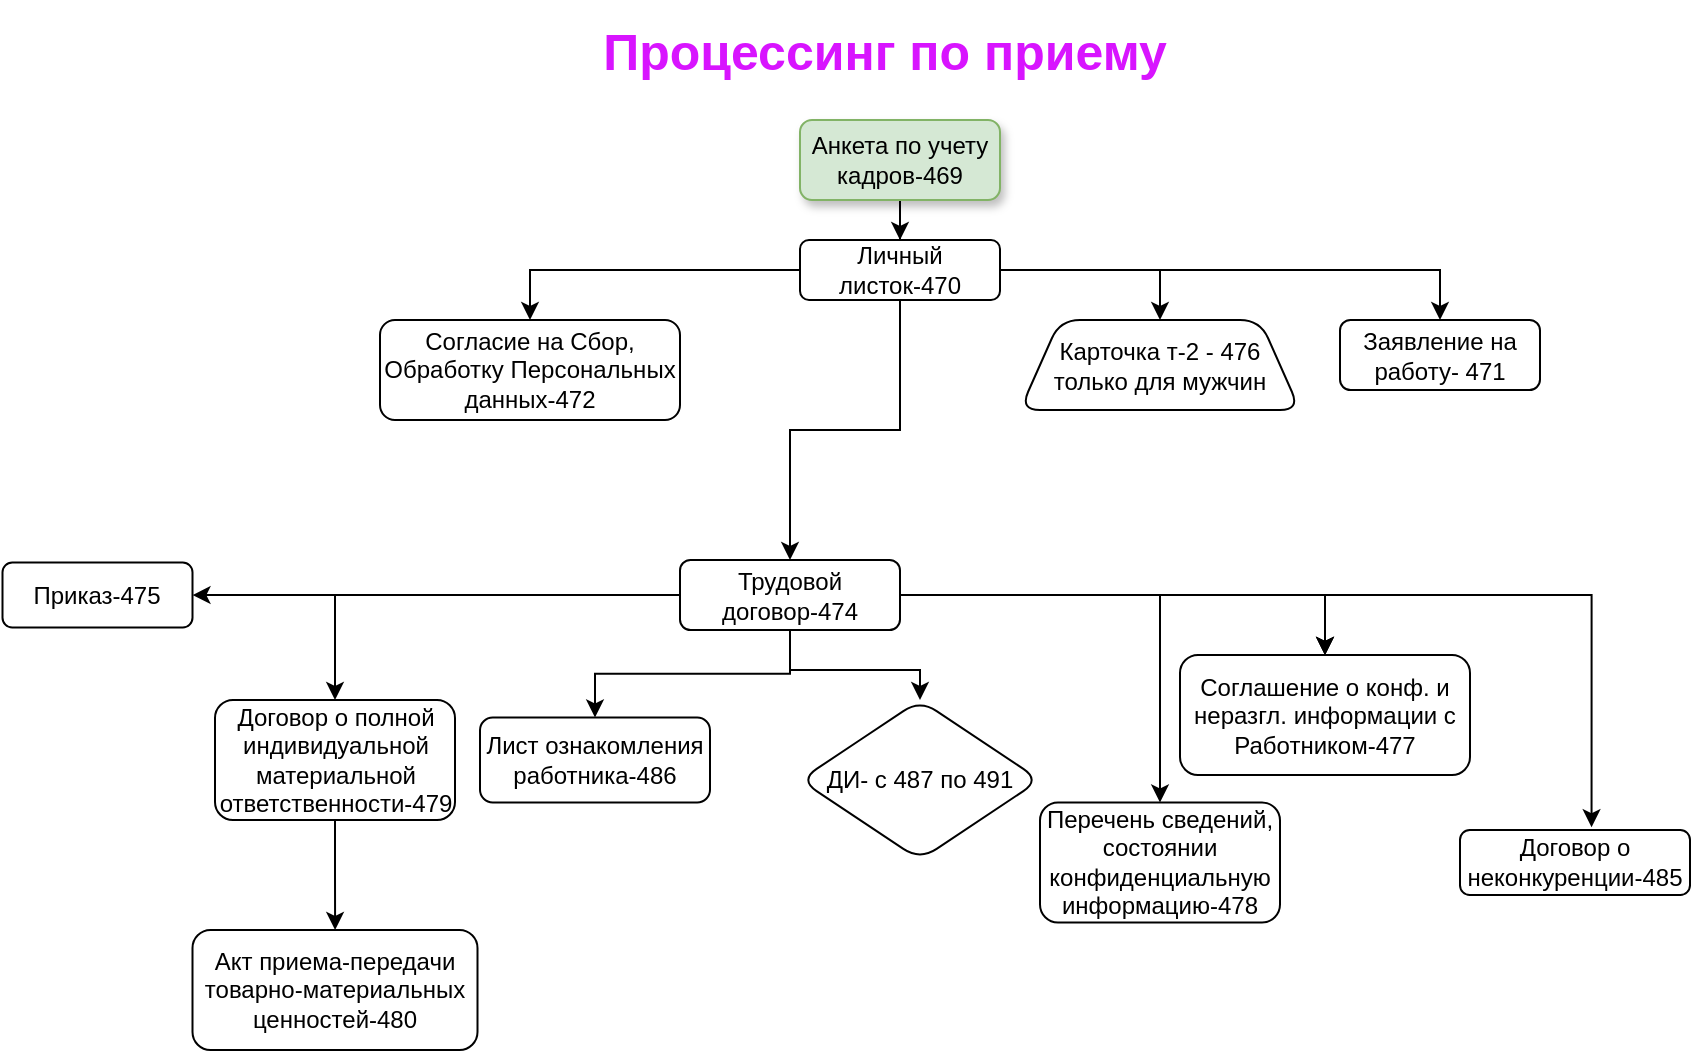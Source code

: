 <mxfile version="24.8.1">
  <diagram name="Страница — 1" id="RokCmYcQlxsk97vdpGgN">
    <mxGraphModel dx="2327" dy="796" grid="1" gridSize="10" guides="1" tooltips="1" connect="1" arrows="1" fold="1" page="1" pageScale="1" pageWidth="827" pageHeight="1169" math="0" shadow="0">
      <root>
        <mxCell id="0" />
        <mxCell id="1" parent="0" />
        <mxCell id="csoe86WIQfcex7oyNqo1-3" value="" style="edgeStyle=orthogonalEdgeStyle;rounded=0;orthogonalLoop=1;jettySize=auto;html=1;" edge="1" parent="1" source="csoe86WIQfcex7oyNqo1-1" target="csoe86WIQfcex7oyNqo1-2">
          <mxGeometry relative="1" as="geometry" />
        </mxCell>
        <mxCell id="csoe86WIQfcex7oyNqo1-1" value="Анкета по учету кадров-469" style="rounded=1;whiteSpace=wrap;html=1;shadow=1;glass=0;fillColor=#d5e8d4;strokeColor=#82b366;" vertex="1" parent="1">
          <mxGeometry x="330" y="70" width="100" height="40" as="geometry" />
        </mxCell>
        <mxCell id="csoe86WIQfcex7oyNqo1-5" value="" style="edgeStyle=orthogonalEdgeStyle;rounded=0;orthogonalLoop=1;jettySize=auto;html=1;" edge="1" parent="1" source="csoe86WIQfcex7oyNqo1-2" target="csoe86WIQfcex7oyNqo1-4">
          <mxGeometry relative="1" as="geometry" />
        </mxCell>
        <mxCell id="csoe86WIQfcex7oyNqo1-7" value="" style="edgeStyle=orthogonalEdgeStyle;rounded=0;orthogonalLoop=1;jettySize=auto;html=1;" edge="1" parent="1" source="csoe86WIQfcex7oyNqo1-2" target="csoe86WIQfcex7oyNqo1-6">
          <mxGeometry relative="1" as="geometry" />
        </mxCell>
        <mxCell id="csoe86WIQfcex7oyNqo1-9" value="" style="edgeStyle=orthogonalEdgeStyle;rounded=0;orthogonalLoop=1;jettySize=auto;html=1;" edge="1" parent="1" source="csoe86WIQfcex7oyNqo1-2" target="csoe86WIQfcex7oyNqo1-8">
          <mxGeometry relative="1" as="geometry" />
        </mxCell>
        <mxCell id="csoe86WIQfcex7oyNqo1-11" value="" style="edgeStyle=orthogonalEdgeStyle;rounded=0;orthogonalLoop=1;jettySize=auto;html=1;" edge="1" parent="1" source="csoe86WIQfcex7oyNqo1-2" target="csoe86WIQfcex7oyNqo1-10">
          <mxGeometry relative="1" as="geometry" />
        </mxCell>
        <mxCell id="csoe86WIQfcex7oyNqo1-2" value="Личный листок-470" style="rounded=1;whiteSpace=wrap;html=1;" vertex="1" parent="1">
          <mxGeometry x="330" y="130" width="100" height="30" as="geometry" />
        </mxCell>
        <mxCell id="csoe86WIQfcex7oyNqo1-4" value="Согласие на Сбор, Обработку Персональных данных-472" style="whiteSpace=wrap;html=1;rounded=1;" vertex="1" parent="1">
          <mxGeometry x="120" y="170" width="150" height="50" as="geometry" />
        </mxCell>
        <mxCell id="csoe86WIQfcex7oyNqo1-6" value="Заявление на работу- 471" style="whiteSpace=wrap;html=1;rounded=1;" vertex="1" parent="1">
          <mxGeometry x="600" y="170" width="100" height="35" as="geometry" />
        </mxCell>
        <mxCell id="csoe86WIQfcex7oyNqo1-8" value="Карточка т-2 - 476&lt;br&gt;только для мужчин" style="shape=trapezoid;perimeter=trapezoidPerimeter;whiteSpace=wrap;html=1;fixedSize=1;rounded=1;" vertex="1" parent="1">
          <mxGeometry x="440" y="170" width="140" height="45" as="geometry" />
        </mxCell>
        <mxCell id="csoe86WIQfcex7oyNqo1-13" value="" style="edgeStyle=orthogonalEdgeStyle;rounded=0;orthogonalLoop=1;jettySize=auto;html=1;" edge="1" parent="1" source="csoe86WIQfcex7oyNqo1-10" target="csoe86WIQfcex7oyNqo1-12">
          <mxGeometry relative="1" as="geometry" />
        </mxCell>
        <mxCell id="csoe86WIQfcex7oyNqo1-15" value="" style="edgeStyle=orthogonalEdgeStyle;rounded=0;orthogonalLoop=1;jettySize=auto;html=1;" edge="1" parent="1" source="csoe86WIQfcex7oyNqo1-10" target="csoe86WIQfcex7oyNqo1-14">
          <mxGeometry relative="1" as="geometry" />
        </mxCell>
        <mxCell id="csoe86WIQfcex7oyNqo1-16" value="" style="edgeStyle=orthogonalEdgeStyle;rounded=0;orthogonalLoop=1;jettySize=auto;html=1;" edge="1" parent="1" source="csoe86WIQfcex7oyNqo1-10" target="csoe86WIQfcex7oyNqo1-14">
          <mxGeometry relative="1" as="geometry" />
        </mxCell>
        <mxCell id="csoe86WIQfcex7oyNqo1-20" value="" style="edgeStyle=orthogonalEdgeStyle;rounded=0;orthogonalLoop=1;jettySize=auto;html=1;" edge="1" parent="1" source="csoe86WIQfcex7oyNqo1-10" target="csoe86WIQfcex7oyNqo1-14">
          <mxGeometry relative="1" as="geometry" />
        </mxCell>
        <mxCell id="csoe86WIQfcex7oyNqo1-24" value="" style="edgeStyle=orthogonalEdgeStyle;rounded=0;orthogonalLoop=1;jettySize=auto;html=1;entryX=0.572;entryY=-0.043;entryDx=0;entryDy=0;entryPerimeter=0;" edge="1" parent="1" source="csoe86WIQfcex7oyNqo1-10" target="csoe86WIQfcex7oyNqo1-23">
          <mxGeometry relative="1" as="geometry">
            <mxPoint x="707.5" y="425" as="targetPoint" />
          </mxGeometry>
        </mxCell>
        <mxCell id="csoe86WIQfcex7oyNqo1-26" value="" style="edgeStyle=orthogonalEdgeStyle;rounded=0;orthogonalLoop=1;jettySize=auto;html=1;" edge="1" parent="1" source="csoe86WIQfcex7oyNqo1-10" target="csoe86WIQfcex7oyNqo1-25">
          <mxGeometry relative="1" as="geometry" />
        </mxCell>
        <mxCell id="csoe86WIQfcex7oyNqo1-28" value="" style="edgeStyle=orthogonalEdgeStyle;rounded=0;orthogonalLoop=1;jettySize=auto;html=1;" edge="1" parent="1" source="csoe86WIQfcex7oyNqo1-10" target="csoe86WIQfcex7oyNqo1-27">
          <mxGeometry relative="1" as="geometry" />
        </mxCell>
        <mxCell id="csoe86WIQfcex7oyNqo1-29" style="edgeStyle=orthogonalEdgeStyle;rounded=0;orthogonalLoop=1;jettySize=auto;html=1;" edge="1" parent="1" source="csoe86WIQfcex7oyNqo1-10" target="csoe86WIQfcex7oyNqo1-21">
          <mxGeometry relative="1" as="geometry" />
        </mxCell>
        <mxCell id="csoe86WIQfcex7oyNqo1-33" value="" style="edgeStyle=orthogonalEdgeStyle;rounded=0;orthogonalLoop=1;jettySize=auto;html=1;" edge="1" parent="1" source="csoe86WIQfcex7oyNqo1-10" target="csoe86WIQfcex7oyNqo1-32">
          <mxGeometry relative="1" as="geometry" />
        </mxCell>
        <mxCell id="csoe86WIQfcex7oyNqo1-10" value="Трудовой договор-474" style="rounded=1;whiteSpace=wrap;html=1;" vertex="1" parent="1">
          <mxGeometry x="270" y="290" width="110" height="35" as="geometry" />
        </mxCell>
        <mxCell id="csoe86WIQfcex7oyNqo1-12" value="Приказ-475" style="whiteSpace=wrap;html=1;rounded=1;" vertex="1" parent="1">
          <mxGeometry x="-68.75" y="291.25" width="95" height="32.5" as="geometry" />
        </mxCell>
        <mxCell id="csoe86WIQfcex7oyNqo1-14" value="Соглашение о конф. и неразгл. информации с Работником-477" style="rounded=1;whiteSpace=wrap;html=1;" vertex="1" parent="1">
          <mxGeometry x="520" y="337.5" width="145" height="60" as="geometry" />
        </mxCell>
        <mxCell id="csoe86WIQfcex7oyNqo1-35" value="" style="edgeStyle=orthogonalEdgeStyle;rounded=0;orthogonalLoop=1;jettySize=auto;html=1;" edge="1" parent="1" source="csoe86WIQfcex7oyNqo1-21" target="csoe86WIQfcex7oyNqo1-34">
          <mxGeometry relative="1" as="geometry" />
        </mxCell>
        <mxCell id="csoe86WIQfcex7oyNqo1-21" value="Договор о полной индивидуальной материальной ответственности-479" style="rounded=1;whiteSpace=wrap;html=1;" vertex="1" parent="1">
          <mxGeometry x="37.5" y="360" width="120" height="60" as="geometry" />
        </mxCell>
        <mxCell id="csoe86WIQfcex7oyNqo1-23" value="Договор о неконкуренции-485" style="rounded=1;whiteSpace=wrap;html=1;" vertex="1" parent="1">
          <mxGeometry x="660" y="425" width="115" height="32.5" as="geometry" />
        </mxCell>
        <mxCell id="csoe86WIQfcex7oyNqo1-25" value="Перечень сведений, состоянии конфиденциальную информацию-478" style="rounded=1;whiteSpace=wrap;html=1;" vertex="1" parent="1">
          <mxGeometry x="450" y="411.25" width="120" height="60" as="geometry" />
        </mxCell>
        <mxCell id="csoe86WIQfcex7oyNqo1-27" value="Лист ознакомления работника-486" style="rounded=1;whiteSpace=wrap;html=1;" vertex="1" parent="1">
          <mxGeometry x="170" y="368.75" width="115" height="42.5" as="geometry" />
        </mxCell>
        <mxCell id="csoe86WIQfcex7oyNqo1-32" value="ДИ- с 487 по 491" style="rhombus;whiteSpace=wrap;html=1;rounded=1;shadow=0;" vertex="1" parent="1">
          <mxGeometry x="330" y="360" width="120" height="80" as="geometry" />
        </mxCell>
        <mxCell id="csoe86WIQfcex7oyNqo1-34" value="Акт приема-передачи товарно-материальных ценностей-480" style="whiteSpace=wrap;html=1;rounded=1;" vertex="1" parent="1">
          <mxGeometry x="26.25" y="475" width="142.5" height="60" as="geometry" />
        </mxCell>
        <mxCell id="csoe86WIQfcex7oyNqo1-36" value="&lt;b style=&quot;font-size: 25px;&quot;&gt;Процессинг по приему&lt;/b&gt;" style="text;html=1;align=center;verticalAlign=middle;whiteSpace=wrap;rounded=0;fontSize=25;fontColor=#D814FF;" vertex="1" parent="1">
          <mxGeometry x="210" y="10" width="325" height="50" as="geometry" />
        </mxCell>
      </root>
    </mxGraphModel>
  </diagram>
</mxfile>

